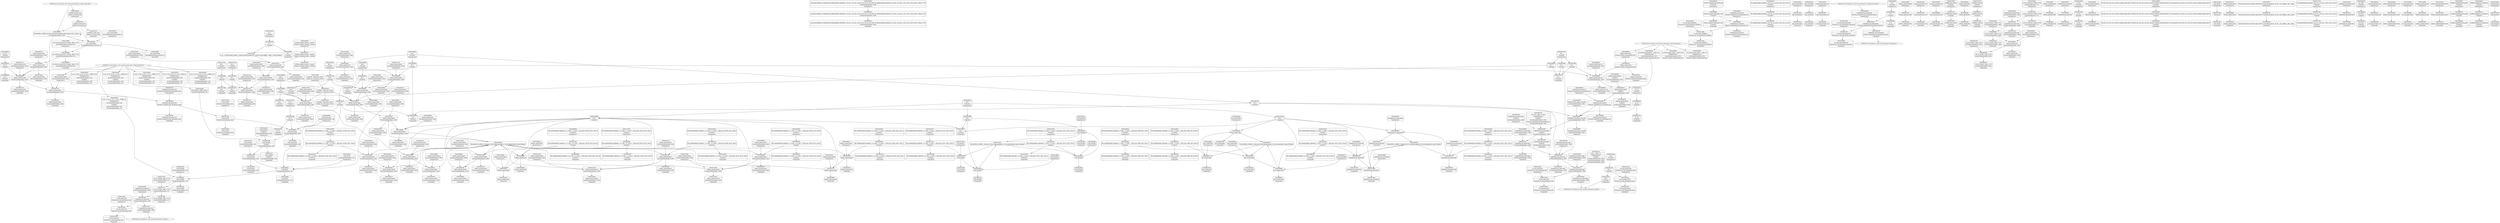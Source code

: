 digraph {
	CE0x548a650 [shape=record,shape=Mrecord,label="{CE0x548a650|superblock_has_perm:cred|Function::superblock_has_perm&Arg::cred::}"]
	CE0x546d590 [shape=record,shape=Mrecord,label="{CE0x546d590|_call_void_lockdep_rcu_suspicious(i8*_getelementptr_inbounds_(_25_x_i8_,_25_x_i8_*_.str3,_i32_0,_i32_0),_i32_2650,_i8*_getelementptr_inbounds_(_45_x_i8_,_45_x_i8_*_.str12,_i32_0,_i32_0))_#10,_!dbg_!27729|security/selinux/hooks.c,2650|*SummSource*}"]
	CE0x548ba50 [shape=record,shape=Mrecord,label="{CE0x548ba50|superblock_has_perm:ad|Function::superblock_has_perm&Arg::ad::|*SummSink*}"]
	CE0x546d160 [shape=record,shape=Mrecord,label="{CE0x546d160|i8*_getelementptr_inbounds_(_25_x_i8_,_25_x_i8_*_.str3,_i32_0,_i32_0)|*Constant*}"]
	CE0x5476560 [shape=record,shape=Mrecord,label="{CE0x5476560|avc_has_perm:ssid|Function::avc_has_perm&Arg::ssid::|*SummSink*}"]
	CE0x544b0f0 [shape=record,shape=Mrecord,label="{CE0x544b0f0|cred_sid:tmp}"]
	CE0x546c2f0 [shape=record,shape=Mrecord,label="{CE0x546c2f0|selinux_umount:call3|security/selinux/hooks.c,2650|*SummSource*}"]
	CE0x54542f0 [shape=record,shape=Mrecord,label="{CE0x54542f0|i64*_getelementptr_inbounds_(_11_x_i64_,_11_x_i64_*___llvm_gcov_ctr205,_i64_0,_i64_8)|*Constant*|*SummSink*}"]
	CE0x5476be0 [shape=record,shape=Mrecord,label="{CE0x5476be0|get_current:entry|*SummSource*}"]
	CE0x548caf0 [shape=record,shape=Mrecord,label="{CE0x548caf0|get_current:bb}"]
	"CONST[source:2(external),value:2(dynamic)][purpose:{subject}][SrcIdx:2]"
	CE0x54c0a80 [shape=record,shape=Mrecord,label="{CE0x54c0a80|superblock_has_perm:tmp6|security/selinux/hooks.c,1866|*SummSource*}"]
	CE0x545d4d0 [shape=record,shape=Mrecord,label="{CE0x545d4d0|COLLAPSED:_GCMRE___llvm_gcov_ctr205_internal_global_11_x_i64_zeroinitializer:_elem_0:default:}"]
	CE0x54af5b0 [shape=record,shape=Mrecord,label="{CE0x54af5b0|0:_i32,_4:_i32,_8:_i32,_12:_i32,_:_CMRE_8,12_|*MultipleSource*|security/selinux/hooks.c,196|*LoadInst*|security/selinux/hooks.c,196|security/selinux/hooks.c,197}"]
	CE0x54ae3e0 [shape=record,shape=Mrecord,label="{CE0x54ae3e0|cred_sid:tmp4|*LoadInst*|security/selinux/hooks.c,196|*SummSource*}"]
	CE0x54ca360 [shape=record,shape=Mrecord,label="{CE0x54ca360|_call_void_mcount()_#3|*SummSink*}"]
	CE0x548a830 [shape=record,shape=Mrecord,label="{CE0x548a830|superblock_has_perm:cred|Function::superblock_has_perm&Arg::cred::|*SummSink*}"]
	CE0x5469470 [shape=record,shape=Mrecord,label="{CE0x5469470|_call_void_lockdep_rcu_suspicious(i8*_getelementptr_inbounds_(_25_x_i8_,_25_x_i8_*_.str3,_i32_0,_i32_0),_i32_2650,_i8*_getelementptr_inbounds_(_45_x_i8_,_45_x_i8_*_.str12,_i32_0,_i32_0))_#10,_!dbg_!27729|security/selinux/hooks.c,2650|*SummSink*}"]
	CE0x54764c0 [shape=record,shape=Mrecord,label="{CE0x54764c0|avc_has_perm:ssid|Function::avc_has_perm&Arg::ssid::|*SummSource*}"]
	CE0x5485180 [shape=record,shape=Mrecord,label="{CE0x5485180|cred_sid:tmp6|security/selinux/hooks.c,197|*SummSource*}"]
	CE0x5454ab0 [shape=record,shape=Mrecord,label="{CE0x5454ab0|selinux_umount:tmp15|security/selinux/hooks.c,2650|*SummSource*}"]
	CE0x548b060 [shape=record,shape=Mrecord,label="{CE0x548b060|i32_4|*Constant*|*SummSink*}"]
	CE0x544e000 [shape=record,shape=Mrecord,label="{CE0x544e000|selinux_umount:if.then|*SummSource*}"]
	CE0x713f220 [shape=record,shape=Mrecord,label="{CE0x713f220|i64*_getelementptr_inbounds_(_11_x_i64_,_11_x_i64_*___llvm_gcov_ctr205,_i64_0,_i64_0)|*Constant*|*SummSource*}"]
	CE0x544a5a0 [shape=record,shape=Mrecord,label="{CE0x544a5a0|_call_void_mcount()_#3|*SummSource*}"]
	CE0x54465e0 [shape=record,shape=Mrecord,label="{CE0x54465e0|i64*_getelementptr_inbounds_(_2_x_i64_,_2_x_i64_*___llvm_gcov_ctr98,_i64_0,_i64_1)|*Constant*|*SummSource*}"]
	CE0x54ae7f0 [shape=record,shape=Mrecord,label="{CE0x54ae7f0|cred_sid:tmp5|security/selinux/hooks.c,196|*SummSource*}"]
	CE0x54b5380 [shape=record,shape=Mrecord,label="{CE0x54b5380|_call_void_mcount()_#3|*SummSource*}"]
	CE0x5475f90 [shape=record,shape=Mrecord,label="{CE0x5475f90|GLOBAL:get_current|*Constant*|*SummSource*}"]
	CE0x54ae260 [shape=record,shape=Mrecord,label="{CE0x54ae260|cred_sid:tmp4|*LoadInst*|security/selinux/hooks.c,196}"]
	CE0x54748d0 [shape=record,shape=Mrecord,label="{CE0x54748d0|superblock_has_perm:tmp|*SummSink*}"]
	CE0x544b8b0 [shape=record,shape=Mrecord,label="{CE0x544b8b0|selinux_umount:tobool|security/selinux/hooks.c,2650}"]
	CE0x54a97c0 [shape=record,shape=Mrecord,label="{CE0x54a97c0|COLLAPSED:_GCMRE___llvm_gcov_ctr98_internal_global_2_x_i64_zeroinitializer:_elem_0:default:}"]
	CE0x5451780 [shape=record,shape=Mrecord,label="{CE0x5451780|selinux_umount:tmp10|security/selinux/hooks.c,2650|*SummSink*}"]
	CE0x54ca870 [shape=record,shape=Mrecord,label="{CE0x54ca870|i32_22|*Constant*|*SummSink*}"]
	CE0x54add30 [shape=record,shape=Mrecord,label="{CE0x54add30|cred_sid:security|security/selinux/hooks.c,196}"]
	CE0x544ed30 [shape=record,shape=Mrecord,label="{CE0x544ed30|selinux_umount:bb|*SummSink*}"]
	CE0x54b55c0 [shape=record,shape=Mrecord,label="{CE0x54b55c0|GLOBAL:cred_sid|*Constant*}"]
	CE0x5475230 [shape=record,shape=Mrecord,label="{CE0x5475230|selinux_umount:tmp18|security/selinux/hooks.c,2650|*SummSink*}"]
	"CONST[source:0(mediator),value:0(static)][purpose:{operation}]"
	CE0x5489c20 [shape=record,shape=Mrecord,label="{CE0x5489c20|selinux_umount:call5|security/selinux/hooks.c,2652|*SummSink*}"]
	CE0x54c9aa0 [shape=record,shape=Mrecord,label="{CE0x54c9aa0|cred_sid:tmp2|*SummSource*}"]
	CE0x548c0d0 [shape=record,shape=Mrecord,label="{CE0x548c0d0|_ret_i32_%call2,_!dbg_!27722|security/selinux/hooks.c,1866|*SummSource*}"]
	CE0x54c5240 [shape=record,shape=Mrecord,label="{CE0x54c5240|avc_has_perm:tclass|Function::avc_has_perm&Arg::tclass::}"]
	CE0x54c55f0 [shape=record,shape=Mrecord,label="{CE0x54c55f0|avc_has_perm:requested|Function::avc_has_perm&Arg::requested::}"]
	CE0x6aaf930 [shape=record,shape=Mrecord,label="{CE0x6aaf930|selinux_umount:if.end}"]
	CE0x5454a40 [shape=record,shape=Mrecord,label="{CE0x5454a40|selinux_umount:tmp15|security/selinux/hooks.c,2650}"]
	CE0x54c9540 [shape=record,shape=Mrecord,label="{CE0x54c9540|i64*_getelementptr_inbounds_(_2_x_i64_,_2_x_i64_*___llvm_gcov_ctr131,_i64_0,_i64_1)|*Constant*|*SummSource*}"]
	CE0x544e1b0 [shape=record,shape=Mrecord,label="{CE0x544e1b0|get_current:tmp|*SummSink*}"]
	CE0x544c760 [shape=record,shape=Mrecord,label="{CE0x544c760|i64*_getelementptr_inbounds_(_11_x_i64_,_11_x_i64_*___llvm_gcov_ctr205,_i64_0,_i64_1)|*Constant*|*SummSink*}"]
	CE0x545c7b0 [shape=record,shape=Mrecord,label="{CE0x545c7b0|i64_3|*Constant*}"]
	CE0x54c8470 [shape=record,shape=Mrecord,label="{CE0x54c8470|i64*_getelementptr_inbounds_(_2_x_i64_,_2_x_i64_*___llvm_gcov_ctr131,_i64_0,_i64_0)|*Constant*|*SummSource*}"]
	CE0x546c450 [shape=record,shape=Mrecord,label="{CE0x546c450|selinux_umount:tmp15|security/selinux/hooks.c,2650|*SummSink*}"]
	CE0x54b66c0 [shape=record,shape=Mrecord,label="{CE0x54b66c0|superblock_has_perm:tmp|*SummSource*}"]
	CE0x5450450 [shape=record,shape=Mrecord,label="{CE0x5450450|GLOBAL:__llvm_gcov_ctr205|Global_var:__llvm_gcov_ctr205}"]
	CE0x545afb0 [shape=record,shape=Mrecord,label="{CE0x545afb0|superblock_has_perm:bb}"]
	CE0x546a7f0 [shape=record,shape=Mrecord,label="{CE0x546a7f0|i32_0|*Constant*}"]
	CE0x548c740 [shape=record,shape=Mrecord,label="{CE0x548c740|_ret_i32_%call5,_!dbg_!27742|security/selinux/hooks.c,2652|*SummSource*}"]
	CE0x54af490 [shape=record,shape=Mrecord,label="{CE0x54af490|0:_i32,_4:_i32,_8:_i32,_12:_i32,_:_CMRE_4,8_|*MultipleSource*|security/selinux/hooks.c,196|*LoadInst*|security/selinux/hooks.c,196|security/selinux/hooks.c,197}"]
	CE0x5454180 [shape=record,shape=Mrecord,label="{CE0x5454180|i1_true|*Constant*|*SummSink*}"]
	CE0x544e500 [shape=record,shape=Mrecord,label="{CE0x544e500|selinux_umount:do.body|*SummSource*}"]
	CE0x54c8860 [shape=record,shape=Mrecord,label="{CE0x54c8860|i32_(i32,_i32,_i16,_i32,_%struct.common_audit_data*)*_bitcast_(i32_(i32,_i32,_i16,_i32,_%struct.common_audit_data.495*)*_avc_has_perm_to_i32_(i32,_i32,_i16,_i32,_%struct.common_audit_data*)*)|*Constant*|*SummSource*}"]
	CE0x5444ac0 [shape=record,shape=Mrecord,label="{CE0x5444ac0|superblock_has_perm:tmp3|*SummSink*}"]
	CE0x546adf0 [shape=record,shape=Mrecord,label="{CE0x546adf0|superblock_has_perm:s_security|security/selinux/hooks.c,1865}"]
	CE0x54b4ea0 [shape=record,shape=Mrecord,label="{CE0x54b4ea0|superblock_has_perm:call|security/selinux/hooks.c,1863|*SummSource*}"]
	CE0x54c90a0 [shape=record,shape=Mrecord,label="{CE0x54c90a0|cred_sid:tmp1|*SummSource*}"]
	CE0x545d7c0 [shape=record,shape=Mrecord,label="{CE0x545d7c0|selinux_umount:tmp3|*SummSource*}"]
	CE0x5447a50 [shape=record,shape=Mrecord,label="{CE0x5447a50|selinux_umount:tmp9|security/selinux/hooks.c,2650}"]
	CE0x54c5e30 [shape=record,shape=Mrecord,label="{CE0x54c5e30|_ret_i32_%retval.0,_!dbg_!27728|security/selinux/avc.c,775|*SummSink*}"]
	CE0x54d3710 [shape=record,shape=Mrecord,label="{CE0x54d3710|superblock_has_perm:tmp5|security/selinux/hooks.c,1865}"]
	CE0x5487570 [shape=record,shape=Mrecord,label="{CE0x5487570|selinux_umount:tmp21|security/selinux/hooks.c,2650}"]
	CE0x546e9c0 [shape=record,shape=Mrecord,label="{CE0x546e9c0|get_current:tmp2|*SummSource*}"]
	CE0x5491a70 [shape=record,shape=Mrecord,label="{CE0x5491a70|272:_i8*,_:_CRE_272,280_|*MultipleSource*|*LoadInst*|security/selinux/hooks.c,2652|Function::superblock_has_perm&Arg::sb::|security/selinux/hooks.c,1865}"]
	CE0x546cb80 [shape=record,shape=Mrecord,label="{CE0x546cb80|i8_1|*Constant*}"]
	CE0x54876f0 [shape=record,shape=Mrecord,label="{CE0x54876f0|selinux_umount:tmp21|security/selinux/hooks.c,2650|*SummSource*}"]
	CE0x546eea0 [shape=record,shape=Mrecord,label="{CE0x546eea0|get_current:tmp2|*SummSink*}"]
	CE0x54c7950 [shape=record,shape=Mrecord,label="{CE0x54c7950|cred_sid:bb|*SummSink*}"]
	CE0x54c7330 [shape=record,shape=Mrecord,label="{CE0x54c7330|i64*_getelementptr_inbounds_(_2_x_i64_,_2_x_i64_*___llvm_gcov_ctr131,_i64_0,_i64_0)|*Constant*}"]
	CE0x546d630 [shape=record,shape=Mrecord,label="{CE0x546d630|selinux_umount:mnt_sb|security/selinux/hooks.c,2652|*SummSource*}"]
	CE0x5495b40 [shape=record,shape=Mrecord,label="{CE0x5495b40|GLOBAL:current_task|Global_var:current_task|*SummSource*}"]
	CE0x54545c0 [shape=record,shape=Mrecord,label="{CE0x54545c0|i64*_getelementptr_inbounds_(_11_x_i64_,_11_x_i64_*___llvm_gcov_ctr205,_i64_0,_i64_8)|*Constant*}"]
	CE0x54ada90 [shape=record,shape=Mrecord,label="{CE0x54ada90|cred_sid:security|security/selinux/hooks.c,196|*SummSource*}"]
	CE0x543d500 [shape=record,shape=Mrecord,label="{CE0x543d500|selinux_umount:tobool1|security/selinux/hooks.c,2650}"]
	CE0x5492e60 [shape=record,shape=Mrecord,label="{CE0x5492e60|i64*_getelementptr_inbounds_(_2_x_i64_,_2_x_i64_*___llvm_gcov_ctr98,_i64_0,_i64_0)|*Constant*|*SummSink*}"]
	CE0x5486ca0 [shape=record,shape=Mrecord,label="{CE0x5486ca0|i32_78|*Constant*}"]
	CE0x5494070 [shape=record,shape=Mrecord,label="{CE0x5494070|get_current:tmp4|./arch/x86/include/asm/current.h,14|*SummSource*}"]
	CE0x54512b0 [shape=record,shape=Mrecord,label="{CE0x54512b0|selinux_umount:tmp9|security/selinux/hooks.c,2650|*SummSink*}"]
	CE0x5469dc0 [shape=record,shape=Mrecord,label="{CE0x5469dc0|i8*_getelementptr_inbounds_(_25_x_i8_,_25_x_i8_*_.str3,_i32_0,_i32_0)|*Constant*|*SummSink*}"]
	CE0x544f3c0 [shape=record,shape=Mrecord,label="{CE0x544f3c0|selinux_umount:tmp12|security/selinux/hooks.c,2650}"]
	CE0x546a710 [shape=record,shape=Mrecord,label="{CE0x546a710|i32_16|*Constant*|*SummSink*}"]
	CE0x544c240 [shape=record,shape=Mrecord,label="{CE0x544c240|selinux_umount:tmp8|security/selinux/hooks.c,2650}"]
	CE0x54cb5f0 [shape=record,shape=Mrecord,label="{CE0x54cb5f0|cred_sid:tmp|*SummSink*}"]
	CE0x5472b30 [shape=record,shape=Mrecord,label="{CE0x5472b30|cred_sid:cred|Function::cred_sid&Arg::cred::|*SummSource*}"]
	CE0x54c85d0 [shape=record,shape=Mrecord,label="{CE0x54c85d0|superblock_has_perm:call2|security/selinux/hooks.c,1866}"]
	CE0x546b300 [shape=record,shape=Mrecord,label="{CE0x546b300|selinux_umount:tmp17|security/selinux/hooks.c,2650|*SummSource*}"]
	CE0x546c890 [shape=record,shape=Mrecord,label="{CE0x546c890|selinux_umount:tmp16|security/selinux/hooks.c,2650|*SummSource*}"]
	CE0x54509d0 [shape=record,shape=Mrecord,label="{CE0x54509d0|selinux_umount:entry}"]
	CE0x5475c10 [shape=record,shape=Mrecord,label="{CE0x5475c10|GLOBAL:get_current|*Constant*}"]
	CE0x546b910 [shape=record,shape=Mrecord,label="{CE0x546b910|selinux_umount:tmp20|security/selinux/hooks.c,2650|*SummSource*}"]
	CE0x545cea0 [shape=record,shape=Mrecord,label="{CE0x545cea0|selinux_umount:tmp6|security/selinux/hooks.c,2650}"]
	CE0x5469070 [shape=record,shape=Mrecord,label="{CE0x5469070|GLOBAL:selinux_umount.__warned|Global_var:selinux_umount.__warned}"]
	CE0x545d010 [shape=record,shape=Mrecord,label="{CE0x545d010|selinux_umount:tmp5|security/selinux/hooks.c,2650}"]
	CE0x548a720 [shape=record,shape=Mrecord,label="{CE0x548a720|superblock_has_perm:cred|Function::superblock_has_perm&Arg::cred::|*SummSource*}"]
	CE0x54750b0 [shape=record,shape=Mrecord,label="{CE0x54750b0|selinux_umount:tmp18|security/selinux/hooks.c,2650|*SummSource*}"]
	CE0x54744c0 [shape=record,shape=Mrecord,label="{CE0x54744c0|COLLAPSED:_GCMRE___llvm_gcov_ctr131_internal_global_2_x_i64_zeroinitializer:_elem_0:default:}"]
	CE0x544aef0 [shape=record,shape=Mrecord,label="{CE0x544aef0|i64*_getelementptr_inbounds_(_2_x_i64_,_2_x_i64_*___llvm_gcov_ctr131,_i64_0,_i64_0)|*Constant*|*SummSink*}"]
	CE0x544daf0 [shape=record,shape=Mrecord,label="{CE0x544daf0|selinux_umount:tmp4|security/selinux/hooks.c,2650}"]
	CE0x548b860 [shape=record,shape=Mrecord,label="{CE0x548b860|%struct.common_audit_data*_null|*Constant*|*SummSink*}"]
	CE0x4cf1050 [shape=record,shape=Mrecord,label="{CE0x4cf1050|selinux_umount:tmp2|*SummSink*}"]
	CE0x548cd10 [shape=record,shape=Mrecord,label="{CE0x548cd10|get_current:bb|*SummSource*}"]
	CE0x544d8e0 [shape=record,shape=Mrecord,label="{CE0x544d8e0|i64*_getelementptr_inbounds_(_2_x_i64_,_2_x_i64_*___llvm_gcov_ctr98,_i64_0,_i64_1)|*Constant*}"]
	CE0x546ca10 [shape=record,shape=Mrecord,label="{CE0x546ca10|selinux_umount:tmp16|security/selinux/hooks.c,2650|*SummSink*}"]
	CE0x546e700 [shape=record,shape=Mrecord,label="{CE0x546e700|selinux_umount:tmp6|security/selinux/hooks.c,2650|*SummSink*}"]
	CE0x54b4e00 [shape=record,shape=Mrecord,label="{CE0x54b4e00|superblock_has_perm:call|security/selinux/hooks.c,1863}"]
	CE0x54bc4a0 [shape=record,shape=Mrecord,label="{CE0x54bc4a0|superblock_has_perm:tmp4|*LoadInst*|security/selinux/hooks.c,1865|*SummSink*}"]
	CE0x54506b0 [shape=record,shape=Mrecord,label="{CE0x54506b0|i64_0|*Constant*|*SummSource*}"]
	CE0x5469290 [shape=record,shape=Mrecord,label="{CE0x5469290|i64_2|*Constant*|*SummSource*}"]
	CE0x5469370 [shape=record,shape=Mrecord,label="{CE0x5469370|i64_2|*Constant*|*SummSink*}"]
	CE0x545b070 [shape=record,shape=Mrecord,label="{CE0x545b070|superblock_has_perm:bb|*SummSource*}"]
	CE0x5472c70 [shape=record,shape=Mrecord,label="{CE0x5472c70|_ret_i32_%tmp6,_!dbg_!27716|security/selinux/hooks.c,197}"]
	CE0x54ae950 [shape=record,shape=Mrecord,label="{CE0x54ae950|cred_sid:tmp5|security/selinux/hooks.c,196|*SummSink*}"]
	CE0x5487f90 [shape=record,shape=Mrecord,label="{CE0x5487f90|selinux_umount:mnt|Function::selinux_umount&Arg::mnt::|*SummSink*}"]
	CE0x548e7f0 [shape=record,shape=Mrecord,label="{CE0x548e7f0|%struct.task_struct*_(%struct.task_struct**)*_asm_movq_%gs:$_1:P_,$0_,_r,im,_dirflag_,_fpsr_,_flags_|*SummSource*}"]
	CE0x54c9670 [shape=record,shape=Mrecord,label="{CE0x54c9670|i64*_getelementptr_inbounds_(_2_x_i64_,_2_x_i64_*___llvm_gcov_ctr131,_i64_0,_i64_1)|*Constant*|*SummSink*}"]
	CE0x5452c90 [shape=record,shape=Mrecord,label="{CE0x5452c90|i64*_getelementptr_inbounds_(_2_x_i64_,_2_x_i64_*___llvm_gcov_ctr151,_i64_0,_i64_1)|*Constant*}"]
	CE0x5447810 [shape=record,shape=Mrecord,label="{CE0x5447810|i64_4|*Constant*|*SummSource*}"]
	CE0x544a800 [shape=record,shape=Mrecord,label="{CE0x544a800|_call_void_mcount()_#3|*SummSink*}"]
	CE0x546bf50 [shape=record,shape=Mrecord,label="{CE0x546bf50|selinux_umount:call3|security/selinux/hooks.c,2650}"]
	CE0x54772b0 [shape=record,shape=Mrecord,label="{CE0x54772b0|i8*_getelementptr_inbounds_(_45_x_i8_,_45_x_i8_*_.str12,_i32_0,_i32_0)|*Constant*|*SummSink*}"]
	CE0x54c0860 [shape=record,shape=Mrecord,label="{CE0x54c0860|i32_(i32,_i32,_i16,_i32,_%struct.common_audit_data*)*_bitcast_(i32_(i32,_i32,_i16,_i32,_%struct.common_audit_data.495*)*_avc_has_perm_to_i32_(i32,_i32,_i16,_i32,_%struct.common_audit_data*)*)|*Constant*}"]
	CE0x54ca7d0 [shape=record,shape=Mrecord,label="{CE0x54ca7d0|i32_22|*Constant*|*SummSource*}"]
	CE0x546ab00 [shape=record,shape=Mrecord,label="{CE0x546ab00|i32_16|*Constant*}"]
	CE0x54753a0 [shape=record,shape=Mrecord,label="{CE0x54753a0|selinux_umount:tmp19|security/selinux/hooks.c,2650}"]
	CE0x5476aa0 [shape=record,shape=Mrecord,label="{CE0x5476aa0|get_current:entry}"]
	CE0x5472940 [shape=record,shape=Mrecord,label="{CE0x5472940|cred_sid:cred|Function::cred_sid&Arg::cred::}"]
	CE0x548a3a0 [shape=record,shape=Mrecord,label="{CE0x548a3a0|superblock_has_perm:entry|*SummSink*}"]
	CE0x544ea40 [shape=record,shape=Mrecord,label="{CE0x544ea40|get_current:tmp1}"]
	CE0x5486d50 [shape=record,shape=Mrecord,label="{CE0x5486d50|i32_78|*Constant*|*SummSink*}"]
	CE0x54b65e0 [shape=record,shape=Mrecord,label="{CE0x54b65e0|superblock_has_perm:tmp}"]
	CE0x54c5a80 [shape=record,shape=Mrecord,label="{CE0x54c5a80|avc_has_perm:auditdata|Function::avc_has_perm&Arg::auditdata::}"]
	CE0x548bbd0 [shape=record,shape=Mrecord,label="{CE0x548bbd0|_ret_i32_%call2,_!dbg_!27722|security/selinux/hooks.c,1866}"]
	CE0x546a3d0 [shape=record,shape=Mrecord,label="{CE0x546a3d0|i32_2650|*Constant*|*SummSink*}"]
	CE0x546b790 [shape=record,shape=Mrecord,label="{CE0x546b790|selinux_umount:tmp20|security/selinux/hooks.c,2650}"]
	CE0x5474a40 [shape=record,shape=Mrecord,label="{CE0x5474a40|superblock_has_perm:tmp1|*SummSink*}"]
	CE0x5476ce0 [shape=record,shape=Mrecord,label="{CE0x5476ce0|get_current:entry|*SummSink*}"]
	CE0x5488640 [shape=record,shape=Mrecord,label="{CE0x5488640|superblock_has_perm:tmp3}"]
	CE0x5452330 [shape=record,shape=Mrecord,label="{CE0x5452330|selinux_umount:tmp13|security/selinux/hooks.c,2650|*SummSink*}"]
	CE0x54b54b0 [shape=record,shape=Mrecord,label="{CE0x54b54b0|_call_void_mcount()_#3|*SummSink*}"]
	CE0x543aae0 [shape=record,shape=Mrecord,label="{CE0x543aae0|selinux_umount:tmp1|*SummSource*}"]
	CE0x54d39b0 [shape=record,shape=Mrecord,label="{CE0x54d39b0|superblock_has_perm:tmp5|security/selinux/hooks.c,1865|*SummSink*}"]
	CE0x5468f00 [shape=record,shape=Mrecord,label="{CE0x5468f00|selinux_umount:tmp7|security/selinux/hooks.c,2650|*SummSink*}"]
	CE0x5447920 [shape=record,shape=Mrecord,label="{CE0x5447920|i64_4|*Constant*|*SummSink*}"]
	CE0x54853a0 [shape=record,shape=Mrecord,label="{CE0x54853a0|cred_sid:tmp6|security/selinux/hooks.c,197|*SummSink*}"]
	CE0x5495cc0 [shape=record,shape=Mrecord,label="{CE0x5495cc0|GLOBAL:current_task|Global_var:current_task|*SummSink*}"]
	CE0x5451650 [shape=record,shape=Mrecord,label="{CE0x5451650|selinux_umount:tmp10|security/selinux/hooks.c,2650|*SummSource*}"]
	CE0x5489720 [shape=record,shape=Mrecord,label="{CE0x5489720|selinux_umount:tmp22|*LoadInst*|security/selinux/hooks.c,2652|*SummSink*}"]
	CE0x54c9da0 [shape=record,shape=Mrecord,label="{CE0x54c9da0|cred_sid:tmp3}"]
	CE0x54c0970 [shape=record,shape=Mrecord,label="{CE0x54c0970|superblock_has_perm:tmp6|security/selinux/hooks.c,1866}"]
	CE0x546a240 [shape=record,shape=Mrecord,label="{CE0x546a240|i32_2650|*Constant*|*SummSource*}"]
	CE0x546e390 [shape=record,shape=Mrecord,label="{CE0x546e390|_call_void_mcount()_#3|*SummSink*}"]
	CE0x54c5af0 [shape=record,shape=Mrecord,label="{CE0x54c5af0|avc_has_perm:auditdata|Function::avc_has_perm&Arg::auditdata::|*SummSource*}"]
	CE0x54981a0 [shape=record,shape=Mrecord,label="{CE0x54981a0|get_current:tmp}"]
	CE0x544c4a0 [shape=record,shape=Mrecord,label="{CE0x544c4a0|selinux_umount:if.then|*SummSink*}"]
	CE0x545b720 [shape=record,shape=Mrecord,label="{CE0x545b720|superblock_has_perm:tmp2}"]
	CE0x543e930 [shape=record,shape=Mrecord,label="{CE0x543e930|selinux_umount:land.lhs.true}"]
	CE0x546e010 [shape=record,shape=Mrecord,label="{CE0x546e010|_call_void_mcount()_#3}"]
	CE0x546a360 [shape=record,shape=Mrecord,label="{CE0x546a360|i64*_getelementptr_inbounds_(_11_x_i64_,_11_x_i64_*___llvm_gcov_ctr205,_i64_0,_i64_9)|*Constant*}"]
	CE0x546b720 [shape=record,shape=Mrecord,label="{CE0x546b720|selinux_umount:tmp19|security/selinux/hooks.c,2650|*SummSink*}"]
	CE0x543d700 [shape=record,shape=Mrecord,label="{CE0x543d700|selinux_umount:tobool1|security/selinux/hooks.c,2650|*SummSink*}"]
	CE0x54c8b90 [shape=record,shape=Mrecord,label="{CE0x54c8b90|avc_has_perm:entry}"]
	CE0x5472f80 [shape=record,shape=Mrecord,label="{CE0x5472f80|_ret_i32_%tmp6,_!dbg_!27716|security/selinux/hooks.c,197|*SummSink*}"]
	CE0x543be40 [shape=record,shape=Mrecord,label="{CE0x543be40|selinux_umount:do.end}"]
	CE0x546b600 [shape=record,shape=Mrecord,label="{CE0x546b600|i64*_getelementptr_inbounds_(_11_x_i64_,_11_x_i64_*___llvm_gcov_ctr205,_i64_0,_i64_10)|*Constant*|*SummSource*}"]
	CE0x5472570 [shape=record,shape=Mrecord,label="{CE0x5472570|GLOBAL:cred_sid|*Constant*|*SummSource*}"]
	CE0x545cc70 [shape=record,shape=Mrecord,label="{CE0x545cc70|selinux_umount:land.lhs.true2|*SummSink*}"]
	CE0x54c76e0 [shape=record,shape=Mrecord,label="{CE0x54c76e0|cred_sid:bb|*SummSource*}"]
	CE0x546d860 [shape=record,shape=Mrecord,label="{CE0x546d860|selinux_umount:mnt_sb|security/selinux/hooks.c,2652|*SummSink*}"]
	CE0x54c4ca0 [shape=record,shape=Mrecord,label="{CE0x54c4ca0|i16_5|*Constant*}"]
	CE0x546efb0 [shape=record,shape=Mrecord,label="{CE0x546efb0|get_current:tmp3}"]
	CE0x543d590 [shape=record,shape=Mrecord,label="{CE0x543d590|selinux_umount:tobool1|security/selinux/hooks.c,2650|*SummSource*}"]
	CE0x5449e10 [shape=record,shape=Mrecord,label="{CE0x5449e10|i64_1|*Constant*|*SummSource*}"]
	CE0x54af9a0 [shape=record,shape=Mrecord,label="{CE0x54af9a0|0:_i32,_4:_i32,_8:_i32,_12:_i32,_:_CMRE_12,16_|*MultipleSource*|security/selinux/hooks.c,196|*LoadInst*|security/selinux/hooks.c,196|security/selinux/hooks.c,197}"]
	CE0x543e380 [shape=record,shape=Mrecord,label="{CE0x543e380|i64*_getelementptr_inbounds_(_11_x_i64_,_11_x_i64_*___llvm_gcov_ctr205,_i64_0,_i64_0)|*Constant*|*SummSink*}"]
	CE0x545c610 [shape=record,shape=Mrecord,label="{CE0x545c610|i64_3|*Constant*|*SummSink*}"]
	CE0x54aa0e0 [shape=record,shape=Mrecord,label="{CE0x54aa0e0|i32_1|*Constant*}"]
	CE0x54aef40 [shape=record,shape=Mrecord,label="{CE0x54aef40|cred_sid:sid|security/selinux/hooks.c,197}"]
	CE0x5497f40 [shape=record,shape=Mrecord,label="{CE0x5497f40|GLOBAL:current_task|Global_var:current_task}"]
	CE0x5488330 [shape=record,shape=Mrecord,label="{CE0x5488330|superblock_has_perm:tmp2|*SummSink*}"]
	CE0x543e9a0 [shape=record,shape=Mrecord,label="{CE0x543e9a0|selinux_umount:land.lhs.true|*SummSource*}"]
	CE0x5467ea0 [shape=record,shape=Mrecord,label="{CE0x5467ea0|i64*_getelementptr_inbounds_(_2_x_i64_,_2_x_i64_*___llvm_gcov_ctr151,_i64_0,_i64_0)|*Constant*|*SummSource*}"]
	CE0x54a9950 [shape=record,shape=Mrecord,label="{CE0x54a9950|superblock_has_perm:s_security|security/selinux/hooks.c,1865|*SummSource*}"]
	CE0x543d290 [shape=record,shape=Mrecord,label="{CE0x543d290|selinux_umount:tmp8|security/selinux/hooks.c,2650|*SummSink*}"]
	CE0x54ade90 [shape=record,shape=Mrecord,label="{CE0x54ade90|COLLAPSED:_CMRE:_elem_0::|security/selinux/hooks.c,196}"]
	CE0x545b100 [shape=record,shape=Mrecord,label="{CE0x545b100|superblock_has_perm:bb|*SummSink*}"]
	CE0x544f600 [shape=record,shape=Mrecord,label="{CE0x544f600|selinux_umount:tmp12|security/selinux/hooks.c,2650|*SummSource*}"]
	CE0x544eab0 [shape=record,shape=Mrecord,label="{CE0x544eab0|get_current:tmp1|*SummSource*}"]
	CE0x5452a30 [shape=record,shape=Mrecord,label="{CE0x5452a30|i1_true|*Constant*}"]
	CE0x5488f30 [shape=record,shape=Mrecord,label="{CE0x5488f30|8:_%struct.super_block*,_:_CRE_16,20_|*MultipleSource*|security/selinux/hooks.c,2652|Function::selinux_umount&Arg::mnt::}"]
	CE0x548a0a0 [shape=record,shape=Mrecord,label="{CE0x548a0a0|GLOBAL:superblock_has_perm|*Constant*|*SummSink*}"]
	CE0x54c8a80 [shape=record,shape=Mrecord,label="{CE0x54c8a80|i32_(i32,_i32,_i16,_i32,_%struct.common_audit_data*)*_bitcast_(i32_(i32,_i32,_i16,_i32,_%struct.common_audit_data.495*)*_avc_has_perm_to_i32_(i32,_i32,_i16,_i32,_%struct.common_audit_data*)*)|*Constant*|*SummSink*}"]
	CE0x544a050 [shape=record,shape=Mrecord,label="{CE0x544a050|selinux_umount:tmp1|*SummSink*}"]
	CE0x5454b40 [shape=record,shape=Mrecord,label="{CE0x5454b40|i64*_getelementptr_inbounds_(_11_x_i64_,_11_x_i64_*___llvm_gcov_ctr205,_i64_0,_i64_1)|*Constant*}"]
	CE0x54d3880 [shape=record,shape=Mrecord,label="{CE0x54d3880|superblock_has_perm:tmp5|security/selinux/hooks.c,1865|*SummSource*}"]
	CE0x548c870 [shape=record,shape=Mrecord,label="{CE0x548c870|_ret_i32_%call5,_!dbg_!27742|security/selinux/hooks.c,2652|*SummSink*}"]
	CE0x5447390 [shape=record,shape=Mrecord,label="{CE0x5447390|i64_5|*Constant*|*SummSink*}"]
	CE0x543e260 [shape=record,shape=Mrecord,label="{CE0x543e260|selinux_umount:entry|*SummSink*}"]
	CE0x543da60 [shape=record,shape=Mrecord,label="{CE0x543da60|selinux_umount:bb}"]
	CE0x54879e0 [shape=record,shape=Mrecord,label="{CE0x54879e0|selinux_umount:tmp21|security/selinux/hooks.c,2650|*SummSink*}"]
	CE0x546d6a0 [shape=record,shape=Mrecord,label="{CE0x546d6a0|selinux_umount:mnt_sb|security/selinux/hooks.c,2652}"]
	CE0x54760c0 [shape=record,shape=Mrecord,label="{CE0x54760c0|GLOBAL:get_current|*Constant*|*SummSink*}"]
	CE0x54504e0 [shape=record,shape=Mrecord,label="{CE0x54504e0|GLOBAL:__llvm_gcov_ctr205|Global_var:__llvm_gcov_ctr205|*SummSink*}"]
	CE0x54511a0 [shape=record,shape=Mrecord,label="{CE0x54511a0|selinux_umount:tmp9|security/selinux/hooks.c,2650|*SummSource*}"]
	CE0x54af420 [shape=record,shape=Mrecord,label="{CE0x54af420|0:_i32,_4:_i32,_8:_i32,_12:_i32,_:_CMRE_0,4_|*MultipleSource*|security/selinux/hooks.c,196|*LoadInst*|security/selinux/hooks.c,196|security/selinux/hooks.c,197}"]
	CE0x548ad00 [shape=record,shape=Mrecord,label="{CE0x548ad00|superblock_has_perm:sb|Function::superblock_has_perm&Arg::sb::|*SummSink*}"]
	CE0x5484f60 [shape=record,shape=Mrecord,label="{CE0x5484f60|cred_sid:tmp6|security/selinux/hooks.c,197}"]
	CE0x544f120 [shape=record,shape=Mrecord,label="{CE0x544f120|selinux_umount:tmp11|security/selinux/hooks.c,2650|*SummSource*}"]
	CE0x5452790 [shape=record,shape=Mrecord,label="{CE0x5452790|selinux_umount:tmp14|security/selinux/hooks.c,2650|*SummSource*}"]
	CE0x5469ac0 [shape=record,shape=Mrecord,label="{CE0x5469ac0|GLOBAL:lockdep_rcu_suspicious|*Constant*|*SummSource*}"]
	CE0x54c8d00 [shape=record,shape=Mrecord,label="{CE0x54c8d00|avc_has_perm:entry|*SummSource*}"]
	CE0x54ca460 [shape=record,shape=Mrecord,label="{CE0x54ca460|i32_22|*Constant*}"]
	CE0x548b3f0 [shape=record,shape=Mrecord,label="{CE0x548b3f0|%struct.common_audit_data*_null|*Constant*}"]
	CE0x5443820 [shape=record,shape=Mrecord,label="{CE0x5443820|i64*_getelementptr_inbounds_(_11_x_i64_,_11_x_i64_*___llvm_gcov_ctr205,_i64_0,_i64_6)|*Constant*|*SummSink*}"]
	CE0x5489d70 [shape=record,shape=Mrecord,label="{CE0x5489d70|GLOBAL:superblock_has_perm|*Constant*}"]
	CE0x5486dc0 [shape=record,shape=Mrecord,label="{CE0x5486dc0|i32_78|*Constant*|*SummSource*}"]
	CE0x548ab40 [shape=record,shape=Mrecord,label="{CE0x548ab40|superblock_has_perm:sb|Function::superblock_has_perm&Arg::sb::|*SummSource*}"]
	CE0x544dbf0 [shape=record,shape=Mrecord,label="{CE0x544dbf0|selinux_umount:tmp4|security/selinux/hooks.c,2650|*SummSource*}"]
	CE0x4cf0fe0 [shape=record,shape=Mrecord,label="{CE0x4cf0fe0|selinux_umount:tmp2|*SummSource*}"]
	CE0x5469220 [shape=record,shape=Mrecord,label="{CE0x5469220|i64_2|*Constant*}"]
	CE0x5487110 [shape=record,shape=Mrecord,label="{CE0x5487110|selinux_umount:cred4|security/selinux/hooks.c,2650|*SummSource*}"]
	CE0x5484d40 [shape=record,shape=Mrecord,label="{CE0x5484d40|0:_i32,_4:_i32,_8:_i32,_12:_i32,_:_CMRE_20,24_|*MultipleSource*|security/selinux/hooks.c,196|*LoadInst*|security/selinux/hooks.c,196|security/selinux/hooks.c,197}"]
	"CONST[source:0(mediator),value:2(dynamic)][purpose:{subject}]"
	CE0x548aad0 [shape=record,shape=Mrecord,label="{CE0x548aad0|superblock_has_perm:sb|Function::superblock_has_perm&Arg::sb::}"]
	CE0x5469cc0 [shape=record,shape=Mrecord,label="{CE0x5469cc0|i8*_getelementptr_inbounds_(_25_x_i8_,_25_x_i8_*_.str3,_i32_0,_i32_0)|*Constant*|*SummSource*}"]
	"CONST[source:1(input),value:2(dynamic)][purpose:{object}][SrcIdx:0]"
	CE0x545c020 [shape=record,shape=Mrecord,label="{CE0x545c020|selinux_umount:land.lhs.true|*SummSink*}"]
	CE0x545b3c0 [shape=record,shape=Mrecord,label="{CE0x545b3c0|i64*_getelementptr_inbounds_(_2_x_i64_,_2_x_i64_*___llvm_gcov_ctr151,_i64_0,_i64_1)|*Constant*|*SummSink*}"]
	CE0x54c9420 [shape=record,shape=Mrecord,label="{CE0x54c9420|cred_sid:tmp1|*SummSink*}"]
	CE0x546e950 [shape=record,shape=Mrecord,label="{CE0x546e950|get_current:tmp2}"]
	CE0x544e720 [shape=record,shape=Mrecord,label="{CE0x544e720|selinux_umount:do.body}"]
	CE0x54cb660 [shape=record,shape=Mrecord,label="{CE0x54cb660|i64_1|*Constant*}"]
	CE0x5477240 [shape=record,shape=Mrecord,label="{CE0x5477240|i8*_getelementptr_inbounds_(_45_x_i8_,_45_x_i8_*_.str12,_i32_0,_i32_0)|*Constant*|*SummSource*}"]
	CE0x544bfa0 [shape=record,shape=Mrecord,label="{CE0x544bfa0|GLOBAL:selinux_umount.__warned|Global_var:selinux_umount.__warned|*SummSource*}"]
	CE0x6aafab0 [shape=record,shape=Mrecord,label="{CE0x6aafab0|i64*_getelementptr_inbounds_(_11_x_i64_,_11_x_i64_*___llvm_gcov_ctr205,_i64_0,_i64_0)|*Constant*}"]
	CE0x5474960 [shape=record,shape=Mrecord,label="{CE0x5474960|superblock_has_perm:tmp1}"]
	CE0x54c8780 [shape=record,shape=Mrecord,label="{CE0x54c8780|superblock_has_perm:call2|security/selinux/hooks.c,1866|*SummSink*}"]
	CE0x5452e80 [shape=record,shape=Mrecord,label="{CE0x5452e80|i64*_getelementptr_inbounds_(_2_x_i64_,_2_x_i64_*___llvm_gcov_ctr151,_i64_0,_i64_1)|*Constant*|*SummSource*}"]
	CE0x54c9210 [shape=record,shape=Mrecord,label="{CE0x54c9210|i64*_getelementptr_inbounds_(_2_x_i64_,_2_x_i64_*___llvm_gcov_ctr131,_i64_0,_i64_1)|*Constant*}"]
	CE0x5446680 [shape=record,shape=Mrecord,label="{CE0x5446680|i64*_getelementptr_inbounds_(_2_x_i64_,_2_x_i64_*___llvm_gcov_ctr98,_i64_0,_i64_1)|*Constant*|*SummSink*}"]
	CE0x5442200 [shape=record,shape=Mrecord,label="{CE0x5442200|i8*_getelementptr_inbounds_(_45_x_i8_,_45_x_i8_*_.str12,_i32_0,_i32_0)|*Constant*}"]
	CE0x54761e0 [shape=record,shape=Mrecord,label="{CE0x54761e0|avc_has_perm:ssid|Function::avc_has_perm&Arg::ssid::}"]
	CE0x54882c0 [shape=record,shape=Mrecord,label="{CE0x54882c0|superblock_has_perm:tmp2|*SummSource*}"]
	CE0x54704d0 [shape=record,shape=Mrecord,label="{CE0x54704d0|cred_sid:entry}"]
	CE0x54bc060 [shape=record,shape=Mrecord,label="{CE0x54bc060|superblock_has_perm:tmp4|*LoadInst*|security/selinux/hooks.c,1865}"]
	CE0x5489f70 [shape=record,shape=Mrecord,label="{CE0x5489f70|GLOBAL:superblock_has_perm|*Constant*|*SummSource*}"]
	CE0x545c820 [shape=record,shape=Mrecord,label="{CE0x545c820|i64_3|*Constant*|*SummSource*}"]
	CE0x543aa70 [shape=record,shape=Mrecord,label="{CE0x543aa70|selinux_umount:tmp1}"]
	CE0x5450720 [shape=record,shape=Mrecord,label="{CE0x5450720|i64_0|*Constant*|*SummSink*}"]
	CE0x5446e10 [shape=record,shape=Mrecord,label="{CE0x5446e10|selinux_umount:call|security/selinux/hooks.c,2650|*SummSink*}"]
	CE0x5452540 [shape=record,shape=Mrecord,label="{CE0x5452540|selinux_umount:tmp14|security/selinux/hooks.c,2650}"]
	CE0x5476df0 [shape=record,shape=Mrecord,label="{CE0x5476df0|_ret_%struct.task_struct*_%tmp4,_!dbg_!27714|./arch/x86/include/asm/current.h,14|*SummSource*}"]
	CE0x54706f0 [shape=record,shape=Mrecord,label="{CE0x54706f0|cred_sid:entry|*SummSink*}"]
	CE0x544b6e0 [shape=record,shape=Mrecord,label="{CE0x544b6e0|selinux_umount:tobool|security/selinux/hooks.c,2650|*SummSink*}"]
	CE0x546c640 [shape=record,shape=Mrecord,label="{CE0x546c640|selinux_umount:tmp16|security/selinux/hooks.c,2650}"]
	CE0x54410d0 [shape=record,shape=Mrecord,label="{CE0x54410d0|selinux_umount:call|security/selinux/hooks.c,2650|*SummSource*}"]
	CE0x548b650 [shape=record,shape=Mrecord,label="{CE0x548b650|superblock_has_perm:perms|Function::superblock_has_perm&Arg::perms::|*SummSource*}"]
	CE0x5472ba0 [shape=record,shape=Mrecord,label="{CE0x5472ba0|cred_sid:cred|Function::cred_sid&Arg::cred::|*SummSink*}"]
	CE0x548e690 [shape=record,shape=Mrecord,label="{CE0x548e690|get_current:tmp4|./arch/x86/include/asm/current.h,14|*SummSink*}"]
	CE0x5453ac0 [shape=record,shape=Mrecord,label="{CE0x5453ac0|0:_i8,_:_GCMR_selinux_umount.__warned_internal_global_i8_0,_section_.data.unlikely_,_align_1:_elem_0:default:}"]
	CE0x544c660 [shape=record,shape=Mrecord,label="{CE0x544c660|i64*_getelementptr_inbounds_(_11_x_i64_,_11_x_i64_*___llvm_gcov_ctr205,_i64_0,_i64_1)|*Constant*|*SummSource*}"]
	CE0x546af20 [shape=record,shape=Mrecord,label="{CE0x546af20|i64*_getelementptr_inbounds_(_11_x_i64_,_11_x_i64_*___llvm_gcov_ctr205,_i64_0,_i64_9)|*Constant*|*SummSink*}"]
	CE0x5454630 [shape=record,shape=Mrecord,label="{CE0x5454630|i64*_getelementptr_inbounds_(_11_x_i64_,_11_x_i64_*___llvm_gcov_ctr205,_i64_0,_i64_8)|*Constant*|*SummSource*}"]
	CE0x5487860 [shape=record,shape=Mrecord,label="{CE0x5487860|i32_1|*Constant*}"]
	CE0x54474c0 [shape=record,shape=Mrecord,label="{CE0x54474c0|selinux_umount:tmp10|security/selinux/hooks.c,2650}"]
	CE0x544f250 [shape=record,shape=Mrecord,label="{CE0x544f250|selinux_umount:tmp11|security/selinux/hooks.c,2650|*SummSink*}"]
	CE0x546e5d0 [shape=record,shape=Mrecord,label="{CE0x546e5d0|selinux_umount:tmp6|security/selinux/hooks.c,2650|*SummSource*}"]
	CE0x545cbd0 [shape=record,shape=Mrecord,label="{CE0x545cbd0|selinux_umount:land.lhs.true2|*SummSource*}"]
	CE0x548c560 [shape=record,shape=Mrecord,label="{CE0x548c560|_ret_i32_%call5,_!dbg_!27742|security/selinux/hooks.c,2652}"]
	CE0x54c9b10 [shape=record,shape=Mrecord,label="{CE0x54c9b10|cred_sid:tmp2|*SummSink*}"]
	CE0x545d220 [shape=record,shape=Mrecord,label="{CE0x545d220|selinux_umount:tmp5|security/selinux/hooks.c,2650|*SummSink*}"]
	CE0x546b370 [shape=record,shape=Mrecord,label="{CE0x546b370|selinux_umount:tmp17|security/selinux/hooks.c,2650|*SummSink*}"]
	CE0x54c9f90 [shape=record,shape=Mrecord,label="{CE0x54c9f90|cred_sid:tmp3|*SummSink*}"]
	CE0x54aea90 [shape=record,shape=Mrecord,label="{CE0x54aea90|i32_1|*Constant*}"]
	CE0x54c9a30 [shape=record,shape=Mrecord,label="{CE0x54c9a30|cred_sid:tmp2}"]
	CE0x54aefd0 [shape=record,shape=Mrecord,label="{CE0x54aefd0|cred_sid:sid|security/selinux/hooks.c,197|*SummSink*}"]
	CE0x54518f0 [shape=record,shape=Mrecord,label="{CE0x54518f0|selinux_umount:tmp11|security/selinux/hooks.c,2650}"]
	CE0x54725e0 [shape=record,shape=Mrecord,label="{CE0x54725e0|GLOBAL:cred_sid|*Constant*|*SummSink*}"]
	CE0x5476620 [shape=record,shape=Mrecord,label="{CE0x5476620|avc_has_perm:tsid|Function::avc_has_perm&Arg::tsid::}"]
	CE0x5486f90 [shape=record,shape=Mrecord,label="{CE0x5486f90|COLLAPSED:_GCMRE_current_task_external_global_%struct.task_struct*:_elem_0::|security/selinux/hooks.c,2650}"]
	CE0x54d4200 [shape=record,shape=Mrecord,label="{CE0x54d4200|superblock_has_perm:sid1|security/selinux/hooks.c,1866|*SummSink*}"]
	CE0x544c0d0 [shape=record,shape=Mrecord,label="{CE0x544c0d0|GLOBAL:selinux_umount.__warned|Global_var:selinux_umount.__warned|*SummSink*}"]
	CE0x5488e00 [shape=record,shape=Mrecord,label="{CE0x5488e00|8:_%struct.super_block*,_:_CRE_8,16_|*MultipleSource*|security/selinux/hooks.c,2652|Function::selinux_umount&Arg::mnt::}"]
	CE0x5469710 [shape=record,shape=Mrecord,label="{CE0x5469710|GLOBAL:lockdep_rcu_suspicious|*Constant*}"]
	CE0x54c9f20 [shape=record,shape=Mrecord,label="{CE0x54c9f20|cred_sid:tmp3|*SummSource*}"]
	CE0x54d3e30 [shape=record,shape=Mrecord,label="{CE0x54d3e30|superblock_has_perm:sid1|security/selinux/hooks.c,1866}"]
	CE0x54c9030 [shape=record,shape=Mrecord,label="{CE0x54c9030|cred_sid:tmp1}"]
	CE0x54413e0 [shape=record,shape=Mrecord,label="{CE0x54413e0|_call_void_mcount()_#3}"]
	CE0x5474530 [shape=record,shape=Mrecord,label="{CE0x5474530|cred_sid:tmp|*SummSource*}"]
	CE0x546ace0 [shape=record,shape=Mrecord,label="{CE0x546ace0|i32_16|*Constant*|*SummSource*}"]
	CE0x544d810 [shape=record,shape=Mrecord,label="{CE0x544d810|selinux_umount:bb|*SummSource*}"]
	CE0x5454050 [shape=record,shape=Mrecord,label="{CE0x5454050|i1_true|*Constant*|*SummSource*}"]
	CE0x54ae510 [shape=record,shape=Mrecord,label="{CE0x54ae510|cred_sid:tmp5|security/selinux/hooks.c,196}"]
	CE0x54c4bc0 [shape=record,shape=Mrecord,label="{CE0x54c4bc0|avc_has_perm:tsid|Function::avc_has_perm&Arg::tsid::|*SummSource*}"]
	CE0x5475aa0 [shape=record,shape=Mrecord,label="{CE0x5475aa0|selinux_umount:call3|security/selinux/hooks.c,2650|*SummSink*}"]
	CE0x54d4270 [shape=record,shape=Mrecord,label="{CE0x54d4270|8:_i32,_:_CRE_8,12_|*MultipleSource*|*LoadInst*|security/selinux/hooks.c,1865|security/selinux/hooks.c,1865|security/selinux/hooks.c,1866}"]
	CE0x54c8640 [shape=record,shape=Mrecord,label="{CE0x54c8640|superblock_has_perm:call2|security/selinux/hooks.c,1866|*SummSource*}"]
	CE0x5487c90 [shape=record,shape=Mrecord,label="{CE0x5487c90|i32_1|*Constant*|*SummSource*}"]
	CE0x5469b90 [shape=record,shape=Mrecord,label="{CE0x5469b90|GLOBAL:lockdep_rcu_suspicious|*Constant*|*SummSink*}"]
	CE0x5488250 [shape=record,shape=Mrecord,label="{CE0x5488250|selinux_umount:mnt|Function::selinux_umount&Arg::mnt::}"]
	CE0x5488b00 [shape=record,shape=Mrecord,label="{CE0x5488b00|selinux_umount:mnt|Function::selinux_umount&Arg::mnt::|*SummSource*}"]
	CE0x54528c0 [shape=record,shape=Mrecord,label="{CE0x54528c0|selinux_umount:tmp14|security/selinux/hooks.c,2650|*SummSink*}"]
	CE0x54c5dc0 [shape=record,shape=Mrecord,label="{CE0x54c5dc0|_ret_i32_%retval.0,_!dbg_!27728|security/selinux/avc.c,775|*SummSource*}"]
	CE0x546cec0 [shape=record,shape=Mrecord,label="{CE0x546cec0|i8_1|*Constant*|*SummSource*}"]
	CE0x548bdf0 [shape=record,shape=Mrecord,label="{CE0x548bdf0|superblock_has_perm:ad|Function::superblock_has_perm&Arg::ad::}"]
	CE0x54a9830 [shape=record,shape=Mrecord,label="{CE0x54a9830|get_current:tmp|*SummSource*}"]
	CE0x544e5d0 [shape=record,shape=Mrecord,label="{CE0x544e5d0|get_current:tmp1|*SummSink*}"]
	CE0x546df70 [shape=record,shape=Mrecord,label="{CE0x546df70|get_current:tmp3|*SummSink*}"]
	CE0x545d170 [shape=record,shape=Mrecord,label="{CE0x545d170|selinux_umount:tmp5|security/selinux/hooks.c,2650|*SummSource*}"]
	CE0x545d860 [shape=record,shape=Mrecord,label="{CE0x545d860|selinux_umount:tmp3|*SummSink*}"]
	CE0x5453c80 [shape=record,shape=Mrecord,label="{CE0x5453c80|selinux_umount:tmp8|security/selinux/hooks.c,2650|*SummSource*}"]
	CE0x544a8a0 [shape=record,shape=Mrecord,label="{CE0x544a8a0|selinux_umount:call|security/selinux/hooks.c,2650}"]
	CE0x5467e30 [shape=record,shape=Mrecord,label="{CE0x5467e30|i64*_getelementptr_inbounds_(_2_x_i64_,_2_x_i64_*___llvm_gcov_ctr151,_i64_0,_i64_0)|*Constant*}"]
	CE0x54adcc0 [shape=record,shape=Mrecord,label="{CE0x54adcc0|i32_0|*Constant*}"]
	CE0x5472e20 [shape=record,shape=Mrecord,label="{CE0x5472e20|_ret_i32_%tmp6,_!dbg_!27716|security/selinux/hooks.c,197|*SummSource*}"]
	CE0x54ae5c0 [shape=record,shape=Mrecord,label="{CE0x54ae5c0|cred_sid:tmp4|*LoadInst*|security/selinux/hooks.c,196|*SummSink*}"]
	CE0x544e460 [shape=record,shape=Mrecord,label="{CE0x544e460|selinux_umount:tmp2}"]
	CE0x545d540 [shape=record,shape=Mrecord,label="{CE0x545d540|selinux_umount:tmp|*SummSource*}"]
	CE0x5475810 [shape=record,shape=Mrecord,label="{CE0x5475810|i64*_getelementptr_inbounds_(_11_x_i64_,_11_x_i64_*___llvm_gcov_ctr205,_i64_0,_i64_10)|*Constant*}"]
	CE0x54c8fc0 [shape=record,shape=Mrecord,label="{CE0x54c8fc0|avc_has_perm:entry|*SummSink*}"]
	CE0x5468bf0 [shape=record,shape=Mrecord,label="{CE0x5468bf0|selinux_umount:tmp7|security/selinux/hooks.c,2650}"]
	CE0x544fae0 [shape=record,shape=Mrecord,label="{CE0x544fae0|i64_5|*Constant*}"]
	CE0x546d520 [shape=record,shape=Mrecord,label="{CE0x546d520|_call_void_lockdep_rcu_suspicious(i8*_getelementptr_inbounds_(_25_x_i8_,_25_x_i8_*_.str3,_i32_0,_i32_0),_i32_2650,_i8*_getelementptr_inbounds_(_45_x_i8_,_45_x_i8_*_.str12,_i32_0,_i32_0))_#10,_!dbg_!27729|security/selinux/hooks.c,2650}"]
	CE0x5468580 [shape=record,shape=Mrecord,label="{CE0x5468580|get_current:tmp4|./arch/x86/include/asm/current.h,14}"]
	CE0x54bc680 [shape=record,shape=Mrecord,label="{CE0x54bc680|superblock_has_perm:tmp6|security/selinux/hooks.c,1866|*SummSink*}"]
	CE0x54af130 [shape=record,shape=Mrecord,label="{CE0x54af130|cred_sid:sid|security/selinux/hooks.c,197|*SummSource*}"]
	CE0x5447320 [shape=record,shape=Mrecord,label="{CE0x5447320|i64_5|*Constant*|*SummSource*}"]
	CE0x548b240 [shape=record,shape=Mrecord,label="{CE0x548b240|superblock_has_perm:perms|Function::superblock_has_perm&Arg::perms::|*SummSink*}"]
	CE0x54c4e40 [shape=record,shape=Mrecord,label="{CE0x54c4e40|i16_5|*Constant*|*SummSource*}"]
	CE0x54aabf0 [shape=record,shape=Mrecord,label="{CE0x54aabf0|i64*_getelementptr_inbounds_(_2_x_i64_,_2_x_i64_*___llvm_gcov_ctr98,_i64_0,_i64_0)|*Constant*|*SummSource*}"]
	CE0x5449f70 [shape=record,shape=Mrecord,label="{CE0x5449f70|i64_1|*Constant*|*SummSink*}"]
	CE0x548b7f0 [shape=record,shape=Mrecord,label="{CE0x548b7f0|%struct.common_audit_data*_null|*Constant*|*SummSource*}"]
	CE0x54d3c90 [shape=record,shape=Mrecord,label="{CE0x54d3c90|superblock_has_perm:sid1|security/selinux/hooks.c,1866|*SummSource*}"]
	CE0x5475980 [shape=record,shape=Mrecord,label="{CE0x5475980|selinux_umount:tmp19|security/selinux/hooks.c,2650|*SummSource*}"]
	CE0x54c4f70 [shape=record,shape=Mrecord,label="{CE0x54c4f70|i16_5|*Constant*|*SummSink*}"]
	CE0x5486860 [shape=record,shape=Mrecord,label="{CE0x5486860|_ret_%struct.task_struct*_%tmp4,_!dbg_!27714|./arch/x86/include/asm/current.h,14}"]
	CE0x54c52b0 [shape=record,shape=Mrecord,label="{CE0x54c52b0|avc_has_perm:tclass|Function::avc_has_perm&Arg::tclass::|*SummSource*}"]
	CE0x5444bd0 [shape=record,shape=Mrecord,label="{CE0x5444bd0|_call_void_mcount()_#3}"]
	CE0x543bf60 [shape=record,shape=Mrecord,label="{CE0x543bf60|selinux_umount:do.end|*SummSource*}"]
	CE0x546cff0 [shape=record,shape=Mrecord,label="{CE0x546cff0|i8_1|*Constant*|*SummSink*}"]
	CE0x5443070 [shape=record,shape=Mrecord,label="{CE0x5443070|selinux_umount:tmp12|security/selinux/hooks.c,2650|*SummSink*}"]
	CE0x54b6650 [shape=record,shape=Mrecord,label="{CE0x54b6650|COLLAPSED:_GCMRE___llvm_gcov_ctr151_internal_global_2_x_i64_zeroinitializer:_elem_0:default:}"]
	CE0x54c5380 [shape=record,shape=Mrecord,label="{CE0x54c5380|avc_has_perm:tclass|Function::avc_has_perm&Arg::tclass::|*SummSink*}"]
	CE0x548aeb0 [shape=record,shape=Mrecord,label="{CE0x548aeb0|i32_4|*Constant*|*SummSource*}"]
	CE0x546de70 [shape=record,shape=Mrecord,label="{CE0x546de70|get_current:tmp3|*SummSource*}"]
	CE0x548b580 [shape=record,shape=Mrecord,label="{CE0x548b580|superblock_has_perm:perms|Function::superblock_has_perm&Arg::perms::}"]
	CE0x54c74e0 [shape=record,shape=Mrecord,label="{CE0x54c74e0|cred_sid:bb}"]
	CE0x543e770 [shape=record,shape=Mrecord,label="{CE0x543e770|selinux_umount:entry|*SummSource*}"]
	CE0x548c140 [shape=record,shape=Mrecord,label="{CE0x548c140|_ret_i32_%call2,_!dbg_!27722|security/selinux/hooks.c,1866|*SummSink*}"]
	CE0x548e750 [shape=record,shape=Mrecord,label="{CE0x548e750|%struct.task_struct*_(%struct.task_struct**)*_asm_movq_%gs:$_1:P_,$0_,_r,im,_dirflag_,_fpsr_,_flags_}"]
	CE0x54749d0 [shape=record,shape=Mrecord,label="{CE0x54749d0|superblock_has_perm:tmp1|*SummSource*}"]
	CE0x5471d70 [shape=record,shape=Mrecord,label="{CE0x5471d70|superblock_has_perm:call|security/selinux/hooks.c,1863|*SummSink*}"]
	CE0x545d460 [shape=record,shape=Mrecord,label="{CE0x545d460|selinux_umount:tmp}"]
	CE0x54b6420 [shape=record,shape=Mrecord,label="{CE0x54b6420|i64*_getelementptr_inbounds_(_2_x_i64_,_2_x_i64_*___llvm_gcov_ctr151,_i64_0,_i64_0)|*Constant*|*SummSink*}"]
	CE0x54adf00 [shape=record,shape=Mrecord,label="{CE0x54adf00|cred_sid:security|security/selinux/hooks.c,196|*SummSink*}"]
	CE0x54431e0 [shape=record,shape=Mrecord,label="{CE0x54431e0|i64*_getelementptr_inbounds_(_11_x_i64_,_11_x_i64_*___llvm_gcov_ctr205,_i64_0,_i64_6)|*Constant*}"]
	CE0x548a330 [shape=record,shape=Mrecord,label="{CE0x548a330|superblock_has_perm:entry|*SummSource*}"]
	"CONST[source:0(mediator),value:2(dynamic)][purpose:{subject}][SrcIdx:3]"
	CE0x546e290 [shape=record,shape=Mrecord,label="{CE0x546e290|_call_void_mcount()_#3|*SummSource*}"]
	CE0x6aafa10 [shape=record,shape=Mrecord,label="{CE0x6aafa10|selinux_umount:if.end|*SummSink*}"]
	CE0x544d9f0 [shape=record,shape=Mrecord,label="{CE0x544d9f0|i64_0|*Constant*}"]
	CE0x548ce80 [shape=record,shape=Mrecord,label="{CE0x548ce80|get_current:bb|*SummSink*}"]
	CE0x6906380 [shape=record,shape=Mrecord,label="{CE0x6906380|selinux_umount:do.body|*SummSink*}"]
	CE0x546da90 [shape=record,shape=Mrecord,label="{CE0x546da90|8:_%struct.super_block*,_:_CRE_0,8_|*MultipleSource*|security/selinux/hooks.c,2652|Function::selinux_umount&Arg::mnt::}"]
	CE0x5489b30 [shape=record,shape=Mrecord,label="{CE0x5489b30|selinux_umount:call5|security/selinux/hooks.c,2652|*SummSource*}"]
	CE0x54ca090 [shape=record,shape=Mrecord,label="{CE0x54ca090|_call_void_mcount()_#3}"]
	CE0x5474e90 [shape=record,shape=Mrecord,label="{CE0x5474e90|selinux_umount:tmp18|security/selinux/hooks.c,2650}"]
	CE0x544dd00 [shape=record,shape=Mrecord,label="{CE0x544dd00|selinux_umount:tmp4|security/selinux/hooks.c,2650|*SummSink*}"]
	CE0x548e860 [shape=record,shape=Mrecord,label="{CE0x548e860|%struct.task_struct*_(%struct.task_struct**)*_asm_movq_%gs:$_1:P_,$0_,_r,im,_dirflag_,_fpsr_,_flags_|*SummSink*}"]
	CE0x5449da0 [shape=record,shape=Mrecord,label="{CE0x5449da0|i64_1|*Constant*}"]
	CE0x54a99f0 [shape=record,shape=Mrecord,label="{CE0x54a99f0|superblock_has_perm:s_security|security/selinux/hooks.c,1865|*SummSink*}"]
	CE0x54705b0 [shape=record,shape=Mrecord,label="{CE0x54705b0|cred_sid:entry|*SummSource*}"]
	CE0x5486f20 [shape=record,shape=Mrecord,label="{CE0x5486f20|selinux_umount:cred4|security/selinux/hooks.c,2650}"]
	CE0x54449c0 [shape=record,shape=Mrecord,label="{CE0x54449c0|superblock_has_perm:tmp3|*SummSource*}"]
	CE0x54c5840 [shape=record,shape=Mrecord,label="{CE0x54c5840|avc_has_perm:requested|Function::avc_has_perm&Arg::requested::|*SummSink*}"]
	"CONST[source:0(mediator),value:2(dynamic)][purpose:{object}]"
	CE0x5489010 [shape=record,shape=Mrecord,label="{CE0x5489010|selinux_umount:call5|security/selinux/hooks.c,2652}"]
	CE0x5442300 [shape=record,shape=Mrecord,label="{CE0x5442300|selinux_umount:do.end|*SummSink*}"]
	CE0x5468dd0 [shape=record,shape=Mrecord,label="{CE0x5468dd0|selinux_umount:tmp7|security/selinux/hooks.c,2650|*SummSource*}"]
	CE0x545abe0 [shape=record,shape=Mrecord,label="{CE0x545abe0|i64*_getelementptr_inbounds_(_11_x_i64_,_11_x_i64_*___llvm_gcov_ctr205,_i64_0,_i64_9)|*Constant*|*SummSource*}"]
	CE0x544b5b0 [shape=record,shape=Mrecord,label="{CE0x544b5b0|i32_0|*Constant*|*SummSink*}"]
	CE0x5440840 [shape=record,shape=Mrecord,label="{CE0x5440840|i32_0|*Constant*}"]
	CE0x5486930 [shape=record,shape=Mrecord,label="{CE0x5486930|_ret_%struct.task_struct*_%tmp4,_!dbg_!27714|./arch/x86/include/asm/current.h,14|*SummSink*}"]
	CE0x5476820 [shape=record,shape=Mrecord,label="{CE0x5476820|avc_has_perm:tsid|Function::avc_has_perm&Arg::tsid::|*SummSink*}"]
	CE0x546b6b0 [shape=record,shape=Mrecord,label="{CE0x546b6b0|i64*_getelementptr_inbounds_(_11_x_i64_,_11_x_i64_*___llvm_gcov_ctr205,_i64_0,_i64_10)|*Constant*|*SummSink*}"]
	CE0x548a210 [shape=record,shape=Mrecord,label="{CE0x548a210|superblock_has_perm:entry}"]
	CE0x5440ac0 [shape=record,shape=Mrecord,label="{CE0x5440ac0|i32_0|*Constant*|*SummSource*}"]
	CE0x5452250 [shape=record,shape=Mrecord,label="{CE0x5452250|selinux_umount:tmp13|security/selinux/hooks.c,2650}"]
	CE0x54773c0 [shape=record,shape=Mrecord,label="{CE0x54773c0|selinux_umount:tobool|security/selinux/hooks.c,2650|*SummSource*}"]
	CE0x546a0a0 [shape=record,shape=Mrecord,label="{CE0x546a0a0|i32_2650|*Constant*}"]
	CE0x6aaf9a0 [shape=record,shape=Mrecord,label="{CE0x6aaf9a0|selinux_umount:if.end|*SummSource*}"]
	CE0x548a4b0 [shape=record,shape=Mrecord,label="{CE0x548a4b0|i32_4|*Constant*}"]
	CE0x546af90 [shape=record,shape=Mrecord,label="{CE0x546af90|selinux_umount:tmp17|security/selinux/hooks.c,2650}"]
	CE0x54ca2f0 [shape=record,shape=Mrecord,label="{CE0x54ca2f0|_call_void_mcount()_#3|*SummSource*}"]
	CE0x5484b20 [shape=record,shape=Mrecord,label="{CE0x5484b20|0:_i32,_4:_i32,_8:_i32,_12:_i32,_:_CMRE_16,20_|*MultipleSource*|security/selinux/hooks.c,196|*LoadInst*|security/selinux/hooks.c,196|security/selinux/hooks.c,197}"]
	CE0x4cf1120 [shape=record,shape=Mrecord,label="{CE0x4cf1120|selinux_umount:tmp3}"]
	CE0x54c56d0 [shape=record,shape=Mrecord,label="{CE0x54c56d0|avc_has_perm:requested|Function::avc_has_perm&Arg::requested::|*SummSource*}"]
	CE0x5487dc0 [shape=record,shape=Mrecord,label="{CE0x5487dc0|i32_1|*Constant*|*SummSink*}"]
	CE0x548bf00 [shape=record,shape=Mrecord,label="{CE0x548bf00|superblock_has_perm:ad|Function::superblock_has_perm&Arg::ad::|*SummSource*}"]
	CE0x54c5c40 [shape=record,shape=Mrecord,label="{CE0x54c5c40|avc_has_perm:auditdata|Function::avc_has_perm&Arg::auditdata::|*SummSink*}"]
	CE0x545c0c0 [shape=record,shape=Mrecord,label="{CE0x545c0c0|selinux_umount:if.then}"]
	CE0x544c590 [shape=record,shape=Mrecord,label="{CE0x544c590|selinux_umount:land.lhs.true2}"]
	CE0x5489590 [shape=record,shape=Mrecord,label="{CE0x5489590|selinux_umount:tmp22|*LoadInst*|security/selinux/hooks.c,2652|*SummSource*}"]
	CE0x5468100 [shape=record,shape=Mrecord,label="{CE0x5468100|i64*_getelementptr_inbounds_(_2_x_i64_,_2_x_i64_*___llvm_gcov_ctr98,_i64_0,_i64_0)|*Constant*}"]
	CE0x546bab0 [shape=record,shape=Mrecord,label="{CE0x546bab0|selinux_umount:tmp20|security/selinux/hooks.c,2650|*SummSink*}"]
	CE0x5447630 [shape=record,shape=Mrecord,label="{CE0x5447630|i64_4|*Constant*}"]
	CE0x544e220 [shape=record,shape=Mrecord,label="{CE0x544e220|i64_1|*Constant*}"]
	CE0x54bc280 [shape=record,shape=Mrecord,label="{CE0x54bc280|superblock_has_perm:tmp4|*LoadInst*|security/selinux/hooks.c,1865|*SummSource*}"]
	CE0x5489370 [shape=record,shape=Mrecord,label="{CE0x5489370|selinux_umount:tmp22|*LoadInst*|security/selinux/hooks.c,2652}"]
	CE0x54c50e0 [shape=record,shape=Mrecord,label="{CE0x54c50e0|_ret_i32_%retval.0,_!dbg_!27728|security/selinux/avc.c,775}"]
	CE0x54871e0 [shape=record,shape=Mrecord,label="{CE0x54871e0|selinux_umount:cred4|security/selinux/hooks.c,2650|*SummSink*}"]
	CE0x5443580 [shape=record,shape=Mrecord,label="{CE0x5443580|i64*_getelementptr_inbounds_(_11_x_i64_,_11_x_i64_*___llvm_gcov_ctr205,_i64_0,_i64_6)|*Constant*|*SummSource*}"]
	CE0x54522c0 [shape=record,shape=Mrecord,label="{CE0x54522c0|selinux_umount:tmp13|security/selinux/hooks.c,2650|*SummSource*}"]
	"CONST[source:0(mediator),value:0(static)][purpose:{operation}][SrcIdx:1]"
	CE0x5449d30 [shape=record,shape=Mrecord,label="{CE0x5449d30|selinux_umount:tmp|*SummSink*}"]
	CE0x5450ff0 [shape=record,shape=Mrecord,label="{CE0x5450ff0|GLOBAL:__llvm_gcov_ctr205|Global_var:__llvm_gcov_ctr205|*SummSource*}"]
	CE0x54af130 -> CE0x54aef40
	CE0x54d3880 -> CE0x54d3710
	CE0x5487860 -> CE0x546d6a0
	CE0x54c5dc0 -> CE0x54c50e0
	CE0x544fae0 -> CE0x5447a50
	CE0x54705b0 -> CE0x54704d0
	CE0x54cb660 -> CE0x54c9030
	CE0x5449da0 -> CE0x546b790
	"CONST[source:2(external),value:2(dynamic)][purpose:{subject}][SrcIdx:2]" -> CE0x5486f90
	CE0x54ca460 -> CE0x54add30
	CE0x54449c0 -> CE0x5488640
	CE0x5447630 -> CE0x5447920
	CE0x545c820 -> CE0x545c7b0
	CE0x546ace0 -> CE0x546ab00
	CE0x54c8860 -> CE0x54c0860
	CE0x54ae260 -> CE0x54ae5c0
	CE0x5486ca0 -> CE0x5486d50
	CE0x5440ac0 -> CE0x546a7f0
	CE0x54bc680 -> "CONST[source:0(mediator),value:2(dynamic)][purpose:{object}]"
	CE0x543aae0 -> CE0x543aa70
	CE0x54c8470 -> CE0x54c7330
	CE0x5449da0 -> CE0x543aa70
	CE0x5449e10 -> CE0x5449da0
	CE0x5450450 -> CE0x54504e0
	CE0x546efb0 -> CE0x546df70
	CE0x4cf1120 -> CE0x545d4d0
	CE0x5468100 -> CE0x54981a0
	CE0x54a9950 -> CE0x546adf0
	CE0x546b790 -> CE0x546bab0
	CE0x54a97c0 -> CE0x546e950
	CE0x54c0970 -> CE0x5476620
	CE0x54c8640 -> CE0x54c85d0
	CE0x546c890 -> CE0x546c640
	CE0x54c0a80 -> CE0x54c0970
	CE0x54b65e0 -> CE0x54748d0
	CE0x546d520 -> CE0x5469470
	CE0x5440ac0 -> CE0x54adcc0
	CE0x54c9aa0 -> CE0x54c9a30
	CE0x54c4ca0 -> CE0x54c4f70
	CE0x5495b40 -> CE0x5497f40
	CE0x545d4d0 -> CE0x545cea0
	CE0x6aaf9a0 -> CE0x6aaf930
	CE0x54b55c0 -> CE0x54725e0
	CE0x5449da0 -> CE0x544f3c0
	CE0x5454a40 -> CE0x546c450
	CE0x545c7b0 -> CE0x544daf0
	CE0x5477240 -> CE0x5442200
	CE0x5472570 -> CE0x54b55c0
	CE0x54adcc0 -> CE0x54aef40
	CE0x54c90a0 -> CE0x54c9030
	CE0x548bdf0 -> CE0x548ba50
	CE0x54c9da0 -> CE0x54744c0
	CE0x5474e90 -> CE0x545d4d0
	CE0x544e460 -> CE0x4cf1050
	CE0x548cd10 -> CE0x548caf0
	CE0x545d4d0 -> CE0x546af90
	CE0x546adf0 -> CE0x54a99f0
	CE0x5447a50 -> CE0x54474c0
	CE0x5487570 -> CE0x548a650
	CE0x544b8b0 -> CE0x544b6e0
	CE0x544d8e0 -> CE0x5446680
	CE0x546b910 -> CE0x546b790
	CE0x54b4ea0 -> CE0x54b4e00
	CE0x545d010 -> CE0x545d220
	CE0x544b0f0 -> CE0x54c9030
	CE0x5474e90 -> CE0x5475230
	CE0x548b3f0 -> CE0x548bdf0
	CE0x5443580 -> CE0x54431e0
	CE0x54522c0 -> CE0x5452250
	CE0x54c5a80 -> CE0x54c5c40
	CE0x54d3710 -> CE0x54d39b0
	CE0x5468580 -> CE0x548e690
	CE0x54744c0 -> CE0x54c9a30
	CE0x5468bf0 -> CE0x545d4d0
	CE0x5449da0 -> CE0x5449f70
	CE0x5449e10 -> CE0x54cb660
	CE0x5450ff0 -> CE0x5450450
	CE0x5444bd0 -> CE0x54b54b0
	CE0x5440840 -> CE0x544b8b0
	CE0x548c0d0 -> CE0x548bbd0
	CE0x5468bf0 -> CE0x5468f00
	CE0x544e220 -> CE0x5488640
	CE0x544d9f0 -> CE0x5450720
	CE0x548c740 -> CE0x548c560
	CE0x54c85d0 -> CE0x54c8780
	CE0x54c9030 -> CE0x54744c0
	CE0x5452540 -> CE0x545d4d0
	CE0x546a360 -> CE0x546af20
	CE0x54876f0 -> CE0x5487570
	CE0x5468580 -> CE0x5486860
	CE0x54ae510 -> CE0x54aef40
	CE0x546e290 -> CE0x546e010
	CE0x5476be0 -> CE0x5476aa0
	CE0x544f600 -> CE0x544f3c0
	CE0x54882c0 -> CE0x545b720
	CE0x54ca7d0 -> CE0x54ca460
	CE0x54ade90 -> CE0x54ae260
	CE0x545d4d0 -> CE0x54753a0
	CE0x545abe0 -> CE0x546a360
	CE0x54b5380 -> CE0x5444bd0
	CE0x5452250 -> CE0x5452540
	CE0x54704d0 -> CE0x54706f0
	CE0x548aad0 -> CE0x548ad00
	CE0x543d500 -> CE0x5447a50
	CE0x5447320 -> CE0x544fae0
	CE0x5487c90 -> CE0x54aea90
	CE0x544f3c0 -> CE0x5443070
	CE0x5472c70 -> CE0x5472f80
	CE0x544b8b0 -> CE0x544daf0
	CE0x5474960 -> CE0x5474a40
	CE0x5469710 -> CE0x5469b90
	CE0x546c640 -> CE0x545d4d0
	CE0x5449e10 -> CE0x544e220
	CE0x54c52b0 -> CE0x54c5240
	CE0x5469070 -> CE0x544c240
	CE0x545d460 -> CE0x5449d30
	CE0x54c7330 -> CE0x544aef0
	CE0x548caf0 -> CE0x548ce80
	CE0x54474c0 -> CE0x54518f0
	CE0x544b0f0 -> CE0x54cb5f0
	"CONST[source:1(input),value:2(dynamic)][purpose:{object}][SrcIdx:0]" -> CE0x546da90
	CE0x5489370 -> CE0x5489720
	CE0x5488640 -> CE0x5444ac0
	CE0x548b240 -> "CONST[source:0(mediator),value:0(static)][purpose:{operation}]"
	CE0x5449da0 -> CE0x546c640
	CE0x546adf0 -> CE0x54bc060
	CE0x5486f20 -> CE0x5487570
	CE0x54b6650 -> CE0x545b720
	CE0x5474530 -> CE0x544b0f0
	CE0x548bbd0 -> CE0x548c140
	CE0x543aa70 -> CE0x545d4d0
	CE0x546cb80 -> CE0x5453ac0
	CE0x544daf0 -> CE0x545d010
	CE0x5474960 -> CE0x54b6650
	CE0x5447a50 -> CE0x54512b0
	CE0x5447810 -> CE0x5447630
	CE0x5489010 -> CE0x5489c20
	CE0x5440840 -> CE0x546d6a0
	CE0x54c4bc0 -> CE0x5476620
	CE0x54add30 -> CE0x54adf00
	CE0x544c590 -> CE0x545cc70
	CE0x545cbd0 -> CE0x544c590
	CE0x54ca090 -> CE0x54ca360
	CE0x54773c0 -> CE0x544b8b0
	CE0x546a0a0 -> CE0x546a3d0
	CE0x5472c70 -> CE0x54b4e00
	CE0x5472b30 -> CE0x5472940
	"CONST[source:0(mediator),value:2(dynamic)][purpose:{subject}][SrcIdx:3]" -> CE0x54af420
	CE0x5489590 -> CE0x5489370
	CE0x544e500 -> CE0x544e720
	CE0x5447630 -> CE0x5447a50
	CE0x548b3f0 -> CE0x548b860
	CE0x545d4d0 -> CE0x545d460
	"CONST[source:0(mediator),value:2(dynamic)][purpose:{subject}][SrcIdx:3]" -> CE0x54af9a0
	CE0x54aabf0 -> CE0x5468100
	CE0x5486860 -> CE0x5486930
	CE0x546a240 -> CE0x546a0a0
	CE0x543be40 -> CE0x5442300
	CE0x54750b0 -> CE0x5474e90
	"CONST[source:0(mediator),value:2(dynamic)][purpose:{subject}][SrcIdx:3]" -> CE0x5484b20
	CE0x546e010 -> CE0x546e390
	CE0x5489b30 -> CE0x5489010
	CE0x543d500 -> CE0x543d700
	CE0x54c9a30 -> CE0x54c9da0
	CE0x54c0860 -> CE0x54c8a80
	CE0x543e770 -> CE0x54509d0
	CE0x54753a0 -> CE0x546b720
	CE0x5469220 -> CE0x544daf0
	CE0x54509d0 -> CE0x543e260
	CE0x54a97c0 -> CE0x54981a0
	CE0x713f220 -> CE0x6aafab0
	CE0x548bdf0 -> CE0x54c5a80
	CE0x54518f0 -> CE0x544f250
	CE0x54add30 -> CE0x54ae260
	CE0x5488e00 -> CE0x5489370
	"CONST[source:0(mediator),value:2(dynamic)][purpose:{subject}][SrcIdx:3]" -> CE0x54876f0
	CE0x546ab00 -> CE0x546adf0
	CE0x5454b40 -> CE0x544c760
	CE0x5472e20 -> CE0x5472c70
	CE0x546a7f0 -> CE0x54d3e30
	CE0x548a210 -> CE0x548a3a0
	CE0x54981a0 -> CE0x544ea40
	CE0x5469220 -> CE0x5469370
	CE0x54c9030 -> CE0x54c9420
	CE0x544e220 -> CE0x5449f70
	CE0x54c8b90 -> CE0x54c8fc0
	CE0x5452c90 -> CE0x545b3c0
	CE0x54c74e0 -> CE0x54c7950
	CE0x54c50e0 -> CE0x54c5e30
	CE0x5454630 -> CE0x54545c0
	CE0x4cf0fe0 -> CE0x544e460
	CE0x548a650 -> CE0x548a830
	CE0x54749d0 -> CE0x5474960
	CE0x5452790 -> CE0x5452540
	CE0x5440840 -> CE0x5486f20
	CE0x5484f60 -> CE0x5472c70
	CE0x544d810 -> CE0x543da60
	CE0x5469070 -> CE0x544c0d0
	CE0x54bc060 -> CE0x54d3710
	CE0x545b720 -> CE0x5488640
	CE0x544d9f0 -> CE0x54474c0
	CE0x54d3c90 -> CE0x54d3e30
	CE0x54d3e30 -> CE0x54c0970
	CE0x54410d0 -> CE0x544a8a0
	CE0x54ae260 -> CE0x54ae510
	CE0x546c640 -> CE0x546ca10
	CE0x544d8e0 -> CE0x546e950
	CE0x544e220 -> CE0x544ea40
	CE0x545d4d0 -> CE0x5452250
	CE0x5489f70 -> CE0x5489d70
	CE0x54545c0 -> CE0x5454a40
	CE0x54ae7f0 -> CE0x54ae510
	CE0x545cea0 -> CE0x5468bf0
	CE0x5449da0 -> CE0x5474e90
	CE0x54ca460 -> CE0x54ca870
	CE0x5472940 -> CE0x54add30
	CE0x54431e0 -> CE0x5443820
	CE0x546b300 -> CE0x546af90
	CE0x545c0c0 -> CE0x544c4a0
	CE0x5453ac0 -> CE0x544c240
	CE0x5497f40 -> CE0x5495cc0
	CE0x544bfa0 -> CE0x5469070
	CE0x5452540 -> CE0x54528c0
	CE0x5487c90 -> CE0x5487860
	CE0x54d3e30 -> CE0x54d4200
	CE0x5469cc0 -> CE0x546d160
	CE0x54b4e00 -> CE0x54761e0
	CE0x54aea90 -> CE0x5487dc0
	CE0x544eab0 -> CE0x544ea40
	CE0x544a8a0 -> CE0x5446e10
	CE0x54465e0 -> CE0x544d8e0
	CE0x546d6a0 -> CE0x5489370
	CE0x545d540 -> CE0x545d460
	CE0x54c9540 -> CE0x54c9210
	CE0x54c9210 -> CE0x54c9a30
	CE0x5476df0 -> CE0x5486860
	CE0x54bc280 -> CE0x54bc060
	"CONST[source:1(input),value:2(dynamic)][purpose:{object}][SrcIdx:0]" -> CE0x5488b00
	CE0x5440840 -> CE0x544b5b0
	CE0x544e220 -> CE0x546efb0
	CE0x5454050 -> CE0x5452a30
	CE0x546b790 -> CE0x545d4d0
	CE0x54ca2f0 -> CE0x54ca090
	CE0x5486ca0 -> CE0x5486f20
	CE0x546d6a0 -> CE0x546d860
	CE0x5452a30 -> CE0x5454180
	CE0x545d4d0 -> CE0x544e460
	CE0x5442200 -> CE0x54772b0
	CE0x5487c90 -> CE0x54aa0e0
	CE0x54753a0 -> CE0x546b790
	CE0x545b070 -> CE0x545afb0
	CE0x5488b00 -> CE0x5488250
	CE0x548b7f0 -> CE0x548b3f0
	CE0x546e9c0 -> CE0x546e950
	CE0x5469ac0 -> CE0x5469710
	CE0x5468100 -> CE0x5492e60
	CE0x544ea40 -> CE0x544e5d0
	CE0x5467e30 -> CE0x54b6420
	CE0x546de70 -> CE0x546efb0
	CE0x545d4d0 -> CE0x5454a40
	CE0x54aef40 -> CE0x54aefd0
	CE0x5486dc0 -> CE0x5486ca0
	CE0x546bf50 -> CE0x5486f20
	CE0x5440ac0 -> CE0x5440840
	CE0x5468dd0 -> CE0x5468bf0
	CE0x5486f90 -> CE0x5468580
	CE0x5475810 -> CE0x54753a0
	CE0x544fae0 -> CE0x5447390
	CE0x54c4ca0 -> CE0x54c5240
	CE0x54ae510 -> CE0x54ae950
	CE0x54af490 -> CE0x5484f60
	CE0x548a720 -> CE0x548a650
	CE0x548b580 -> CE0x548b240
	"CONST[source:0(mediator),value:2(dynamic)][purpose:{subject}][SrcIdx:3]" -> CE0x54af5b0
	CE0x544e220 -> CE0x5474960
	CE0x54c76e0 -> CE0x54c74e0
	CE0x5486f90 -> CE0x5486f90
	"CONST[source:0(mediator),value:2(dynamic)][purpose:{subject}][SrcIdx:3]" -> CE0x54af490
	CE0x548bbd0 -> CE0x5489010
	CE0x546a7f0 -> CE0x544b5b0
	CE0x5449da0 -> CE0x4cf1120
	CE0x5489010 -> CE0x548c560
	"CONST[source:2(external),value:2(dynamic)][purpose:{subject}][SrcIdx:2]" -> CE0x5495b40
	CE0x6aafab0 -> CE0x543e380
	CE0x544c240 -> CE0x543d290
	CE0x546efb0 -> CE0x54a97c0
	CE0x548e7f0 -> CE0x548e750
	CE0x546a7f0 -> CE0x546adf0
	CE0x54ae3e0 -> CE0x54ae260
	CE0x548a650 -> CE0x5472940
	CE0x54b4e00 -> CE0x5471d70
	CE0x544a5a0 -> CE0x54413e0
	CE0x545d4d0 -> CE0x54518f0
	CE0x5486f20 -> CE0x54871e0
	CE0x5471d70 -> "CONST[source:0(mediator),value:2(dynamic)][purpose:{subject}]"
	CE0x5497f40 -> CE0x5468580
	CE0x545d010 -> CE0x545cea0
	CE0x548c560 -> CE0x548c870
	CE0x548a4b0 -> CE0x548b580
	CE0x54cb660 -> CE0x54c9da0
	CE0x548b580 -> CE0x54c55f0
	CE0x545d7c0 -> CE0x4cf1120
	CE0x546af90 -> CE0x546b370
	CE0x54431e0 -> CE0x5452250
	CE0x54c0970 -> CE0x54bc680
	CE0x54bc060 -> CE0x54bc4a0
	CE0x54c9f20 -> CE0x54c9da0
	CE0x543e9a0 -> CE0x543e930
	CE0x546cb80 -> CE0x546cff0
	CE0x5476620 -> CE0x5476820
	CE0x546e950 -> CE0x546eea0
	CE0x6aaf930 -> CE0x6aafa10
	CE0x5452e80 -> CE0x5452c90
	CE0x544e720 -> CE0x6906380
	CE0x54511a0 -> CE0x5447a50
	CE0x546d590 -> CE0x546d520
	CE0x54adcc0 -> CE0x544b5b0
	CE0x545c7b0 -> CE0x545c610
	CE0x54c9da0 -> CE0x54c9f90
	CE0x5451650 -> CE0x54474c0
	CE0x54b66c0 -> CE0x54b65e0
	CE0x546e5d0 -> CE0x545cea0
	CE0x54aef40 -> CE0x5484f60
	"CONST[source:0(mediator),value:0(static)][purpose:{operation}][SrcIdx:1]" -> CE0x548b650
	CE0x54761e0 -> CE0x5476560
	CE0x5450450 -> CE0x54474c0
	"CONST[source:0(mediator),value:2(dynamic)][purpose:{subject}][SrcIdx:3]" -> CE0x54ade90
	CE0x545cea0 -> CE0x546e700
	CE0x5449da0 -> CE0x5452540
	CE0x546e950 -> CE0x546efb0
	CE0x54c9a30 -> CE0x54c9b10
	CE0x54c50e0 -> CE0x54c85d0
	CE0x5486860 -> CE0x546bf50
	CE0x5472940 -> CE0x5472ba0
	CE0x5454b40 -> CE0x544e460
	CE0x54b6650 -> CE0x54b65e0
	CE0x543aa70 -> CE0x544a050
	CE0x4cf1120 -> CE0x545d860
	CE0x5454ab0 -> CE0x5454a40
	CE0x5494070 -> CE0x5468580
	CE0x546ab00 -> CE0x546a710
	CE0x54c9210 -> CE0x54c9670
	CE0x545afb0 -> CE0x545b100
	CE0x54c85d0 -> CE0x548bbd0
	CE0x54cb660 -> CE0x5449f70
	CE0x548b650 -> CE0x548b580
	CE0x5475810 -> CE0x546b6b0
	CE0x5450450 -> CE0x545d010
	CE0x548e750 -> CE0x548e860
	CE0x546c2f0 -> CE0x546bf50
	CE0x546d630 -> CE0x546d6a0
	CE0x5489d70 -> CE0x548a0a0
	CE0x5491a70 -> CE0x54bc060
	CE0x546d160 -> CE0x5469dc0
	CE0x548bf00 -> CE0x548bdf0
	CE0x544c240 -> CE0x543d500
	CE0x54c56d0 -> CE0x54c55f0
	CE0x5467ea0 -> CE0x5467e30
	CE0x54545c0 -> CE0x54542f0
	CE0x54506b0 -> CE0x544d9f0
	CE0x544daf0 -> CE0x544dd00
	CE0x5488250 -> CE0x5487f90
	CE0x5486f90 -> CE0x5487570
	CE0x5475980 -> CE0x54753a0
	CE0x544d9f0 -> CE0x545d010
	CE0x54aea90 -> CE0x54aef40
	CE0x548aad0 -> CE0x546adf0
	CE0x54413e0 -> CE0x544a800
	CE0x54d4270 -> CE0x54c0970
	"CONST[source:1(input),value:2(dynamic)][purpose:{object}][SrcIdx:0]" -> CE0x5488e00
	CE0x544ea40 -> CE0x54a97c0
	CE0x5487860 -> CE0x5487dc0
	CE0x548aeb0 -> CE0x548a4b0
	CE0x544f3c0 -> CE0x545d4d0
	CE0x543d590 -> CE0x543d500
	"CONST[source:1(input),value:2(dynamic)][purpose:{object}][SrcIdx:0]" -> CE0x5488f30
	CE0x546af90 -> CE0x5474e90
	CE0x5469290 -> CE0x5469220
	CE0x54c55f0 -> CE0x54c5840
	CE0x546a360 -> CE0x546af90
	CE0x544e460 -> CE0x4cf1120
	CE0x545d170 -> CE0x545d010
	CE0x54518f0 -> CE0x544f3c0
	CE0x5497f40 -> CE0x5486f90
	CE0x54ada90 -> CE0x54add30
	CE0x54adcc0 -> CE0x54add30
	CE0x5452c90 -> CE0x545b720
	CE0x543da60 -> CE0x544ed30
	CE0x6aafab0 -> CE0x545d460
	CE0x544dbf0 -> CE0x544daf0
	CE0x54474c0 -> CE0x5451780
	CE0x54d3710 -> CE0x54d3e30
	CE0x5467e30 -> CE0x54b65e0
	CE0x546cec0 -> CE0x546cb80
	CE0x5484f60 -> CE0x54853a0
	CE0x54aa0e0 -> CE0x54d3e30
	CE0x5488250 -> CE0x546d6a0
	CE0x548ab40 -> CE0x548aad0
	CE0x5453c80 -> CE0x544c240
	CE0x544e000 -> CE0x545c0c0
	CE0x546b600 -> CE0x5475810
	CE0x54c7330 -> CE0x544b0f0
	CE0x546bf50 -> CE0x5475aa0
	CE0x544f120 -> CE0x54518f0
	CE0x543e930 -> CE0x545c020
	CE0x54981a0 -> CE0x544e1b0
	CE0x54c5240 -> CE0x54c5380
	CE0x5489370 -> CE0x548aad0
	"CONST[source:0(mediator),value:2(dynamic)][purpose:{subject}][SrcIdx:3]" -> CE0x5484d40
	CE0x5485180 -> CE0x5484f60
	CE0x545b720 -> CE0x5488330
	CE0x54aa0e0 -> CE0x5487dc0
	CE0x54c8d00 -> CE0x54c8b90
	CE0x5476aa0 -> CE0x5476ce0
	CE0x54b65e0 -> CE0x5474960
	CE0x5452250 -> CE0x5452330
	CE0x54c4f70 -> "CONST[source:0(mediator),value:2(dynamic)][purpose:{object}]"
	CE0x548a330 -> CE0x548a210
	CE0x543bf60 -> CE0x543be40
	CE0x548a4b0 -> CE0x548b060
	CE0x54764c0 -> CE0x54761e0
	CE0x544c660 -> CE0x5454b40
	CE0x5487110 -> CE0x5486f20
	CE0x5454a40 -> CE0x546c640
	CE0x5475c10 -> CE0x54760c0
	CE0x544a8a0 -> CE0x544b8b0
	CE0x545d460 -> CE0x543aa70
	CE0x5449da0 -> CE0x5468bf0
	CE0x5487570 -> CE0x54879e0
	CE0x54a9830 -> CE0x54981a0
	CE0x5488640 -> CE0x54b6650
	CE0x5475f90 -> CE0x5475c10
	CE0x54c5af0 -> CE0x54c5a80
	CE0x54c4e40 -> CE0x54c4ca0
	CE0x54744c0 -> CE0x544b0f0
}
